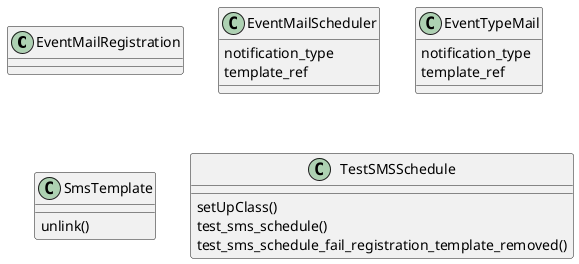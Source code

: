 @startuml classes_event_sms
set namespaceSeparator none
class "EventMailRegistration" as odoo_src.odoo.addons.event_sms.models.event_mail_registration.EventMailRegistration {
}
class "EventMailScheduler" as odoo_src.odoo.addons.event_sms.models.event_mail.EventMailScheduler {
  notification_type
  template_ref
}
class "EventTypeMail" as odoo_src.odoo.addons.event_sms.models.event_mail.EventTypeMail {
  notification_type
  template_ref
}
class "SmsTemplate" as odoo_src.odoo.addons.event_sms.models.sms_template.SmsTemplate {
  unlink()
}
class "TestSMSSchedule" as odoo_src.odoo.addons.event_sms.tests.test_sms_schedule.TestSMSSchedule {
  setUpClass()
  test_sms_schedule()
  test_sms_schedule_fail_registration_template_removed()
}
@enduml
